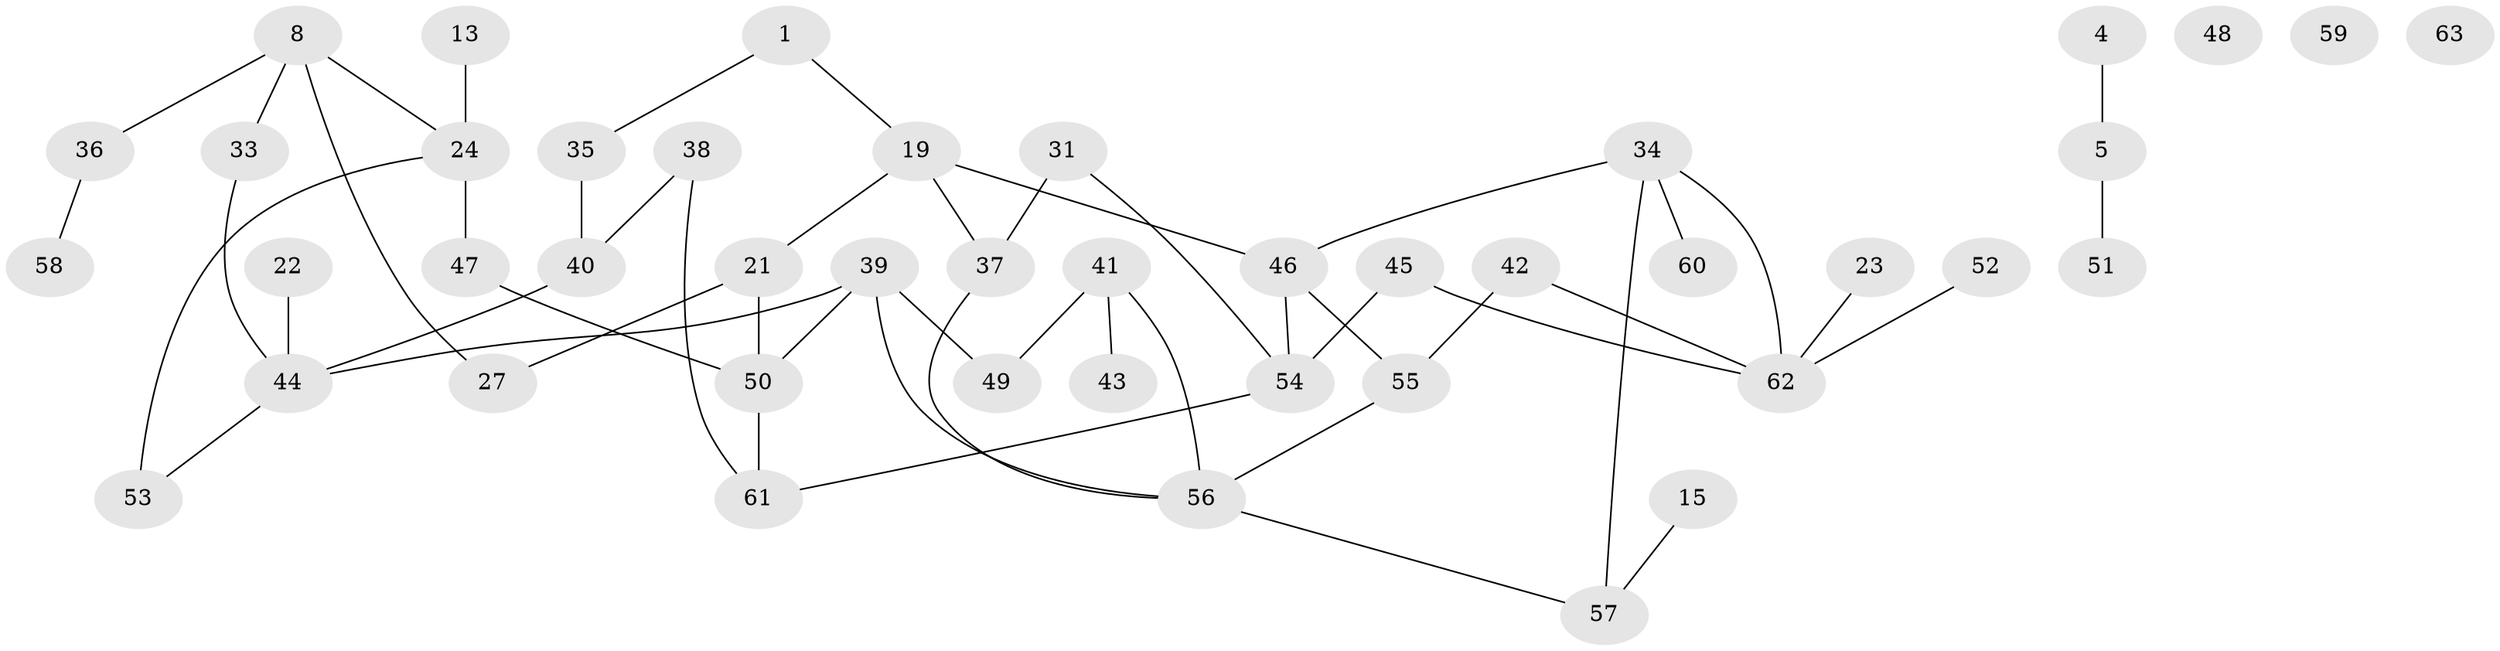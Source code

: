 // original degree distribution, {2: 0.36507936507936506, 3: 0.20634920634920634, 1: 0.1746031746031746, 4: 0.1746031746031746, 5: 0.031746031746031744, 0: 0.047619047619047616}
// Generated by graph-tools (version 1.1) at 2025/42/03/04/25 21:42:56]
// undirected, 44 vertices, 52 edges
graph export_dot {
graph [start="1"]
  node [color=gray90,style=filled];
  1;
  4;
  5;
  8;
  13;
  15;
  19 [super="+6"];
  21;
  22;
  23;
  24;
  27;
  31;
  33;
  34 [super="+16+29"];
  35;
  36;
  37;
  38;
  39;
  40 [super="+25"];
  41;
  42;
  43;
  44 [super="+17+20"];
  45;
  46;
  47;
  48;
  49;
  50 [super="+30"];
  51;
  52;
  53 [super="+9"];
  54;
  55;
  56 [super="+14+26"];
  57 [super="+32"];
  58;
  59;
  60;
  61 [super="+2+28"];
  62 [super="+7"];
  63;
  1 -- 19;
  1 -- 35;
  4 -- 5;
  5 -- 51;
  8 -- 24;
  8 -- 27;
  8 -- 33;
  8 -- 36;
  13 -- 24;
  15 -- 57;
  19 -- 21 [weight=2];
  19 -- 37 [weight=2];
  19 -- 46;
  21 -- 27;
  21 -- 50;
  22 -- 44;
  23 -- 62;
  24 -- 47;
  24 -- 53 [weight=2];
  31 -- 37;
  31 -- 54;
  33 -- 44;
  34 -- 57;
  34 -- 60;
  34 -- 62;
  34 -- 46;
  35 -- 40;
  36 -- 58;
  37 -- 56;
  38 -- 40;
  38 -- 61;
  39 -- 49;
  39 -- 50 [weight=2];
  39 -- 44;
  39 -- 56;
  40 -- 44;
  41 -- 43;
  41 -- 49;
  41 -- 56;
  42 -- 55;
  42 -- 62;
  44 -- 53;
  45 -- 54;
  45 -- 62;
  46 -- 54;
  46 -- 55;
  47 -- 50;
  50 -- 61;
  52 -- 62;
  54 -- 61;
  55 -- 56;
  56 -- 57;
}
